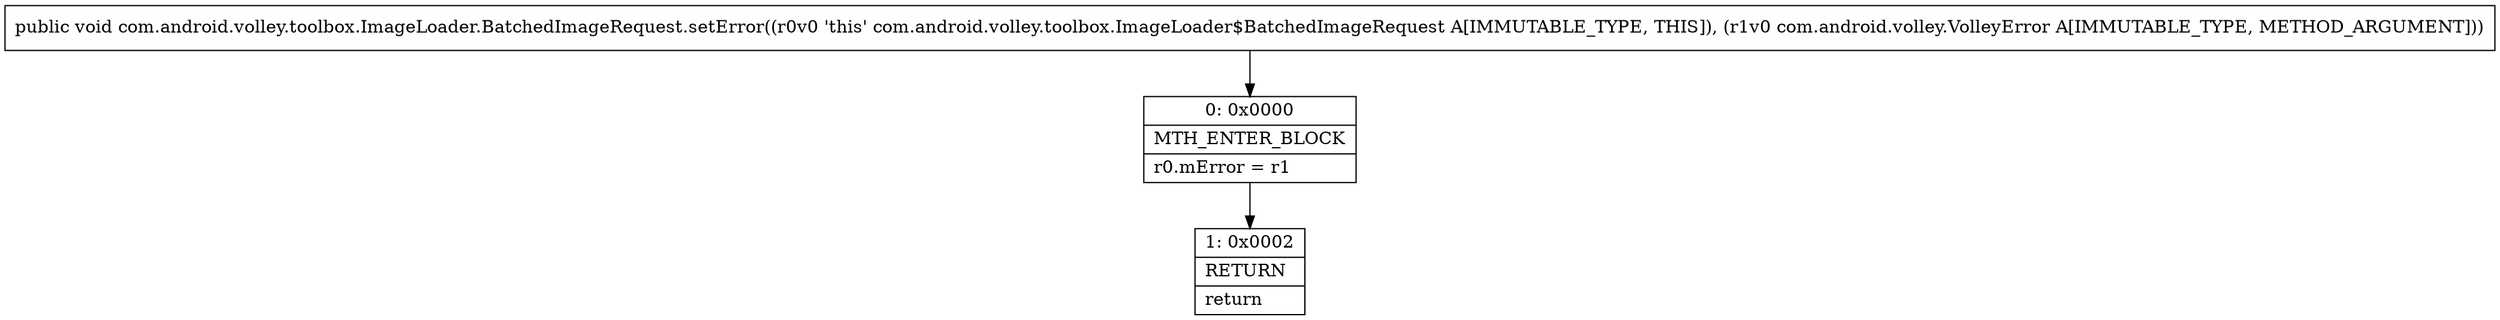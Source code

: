digraph "CFG forcom.android.volley.toolbox.ImageLoader.BatchedImageRequest.setError(Lcom\/android\/volley\/VolleyError;)V" {
Node_0 [shape=record,label="{0\:\ 0x0000|MTH_ENTER_BLOCK\l|r0.mError = r1\l}"];
Node_1 [shape=record,label="{1\:\ 0x0002|RETURN\l|return\l}"];
MethodNode[shape=record,label="{public void com.android.volley.toolbox.ImageLoader.BatchedImageRequest.setError((r0v0 'this' com.android.volley.toolbox.ImageLoader$BatchedImageRequest A[IMMUTABLE_TYPE, THIS]), (r1v0 com.android.volley.VolleyError A[IMMUTABLE_TYPE, METHOD_ARGUMENT])) }"];
MethodNode -> Node_0;
Node_0 -> Node_1;
}

